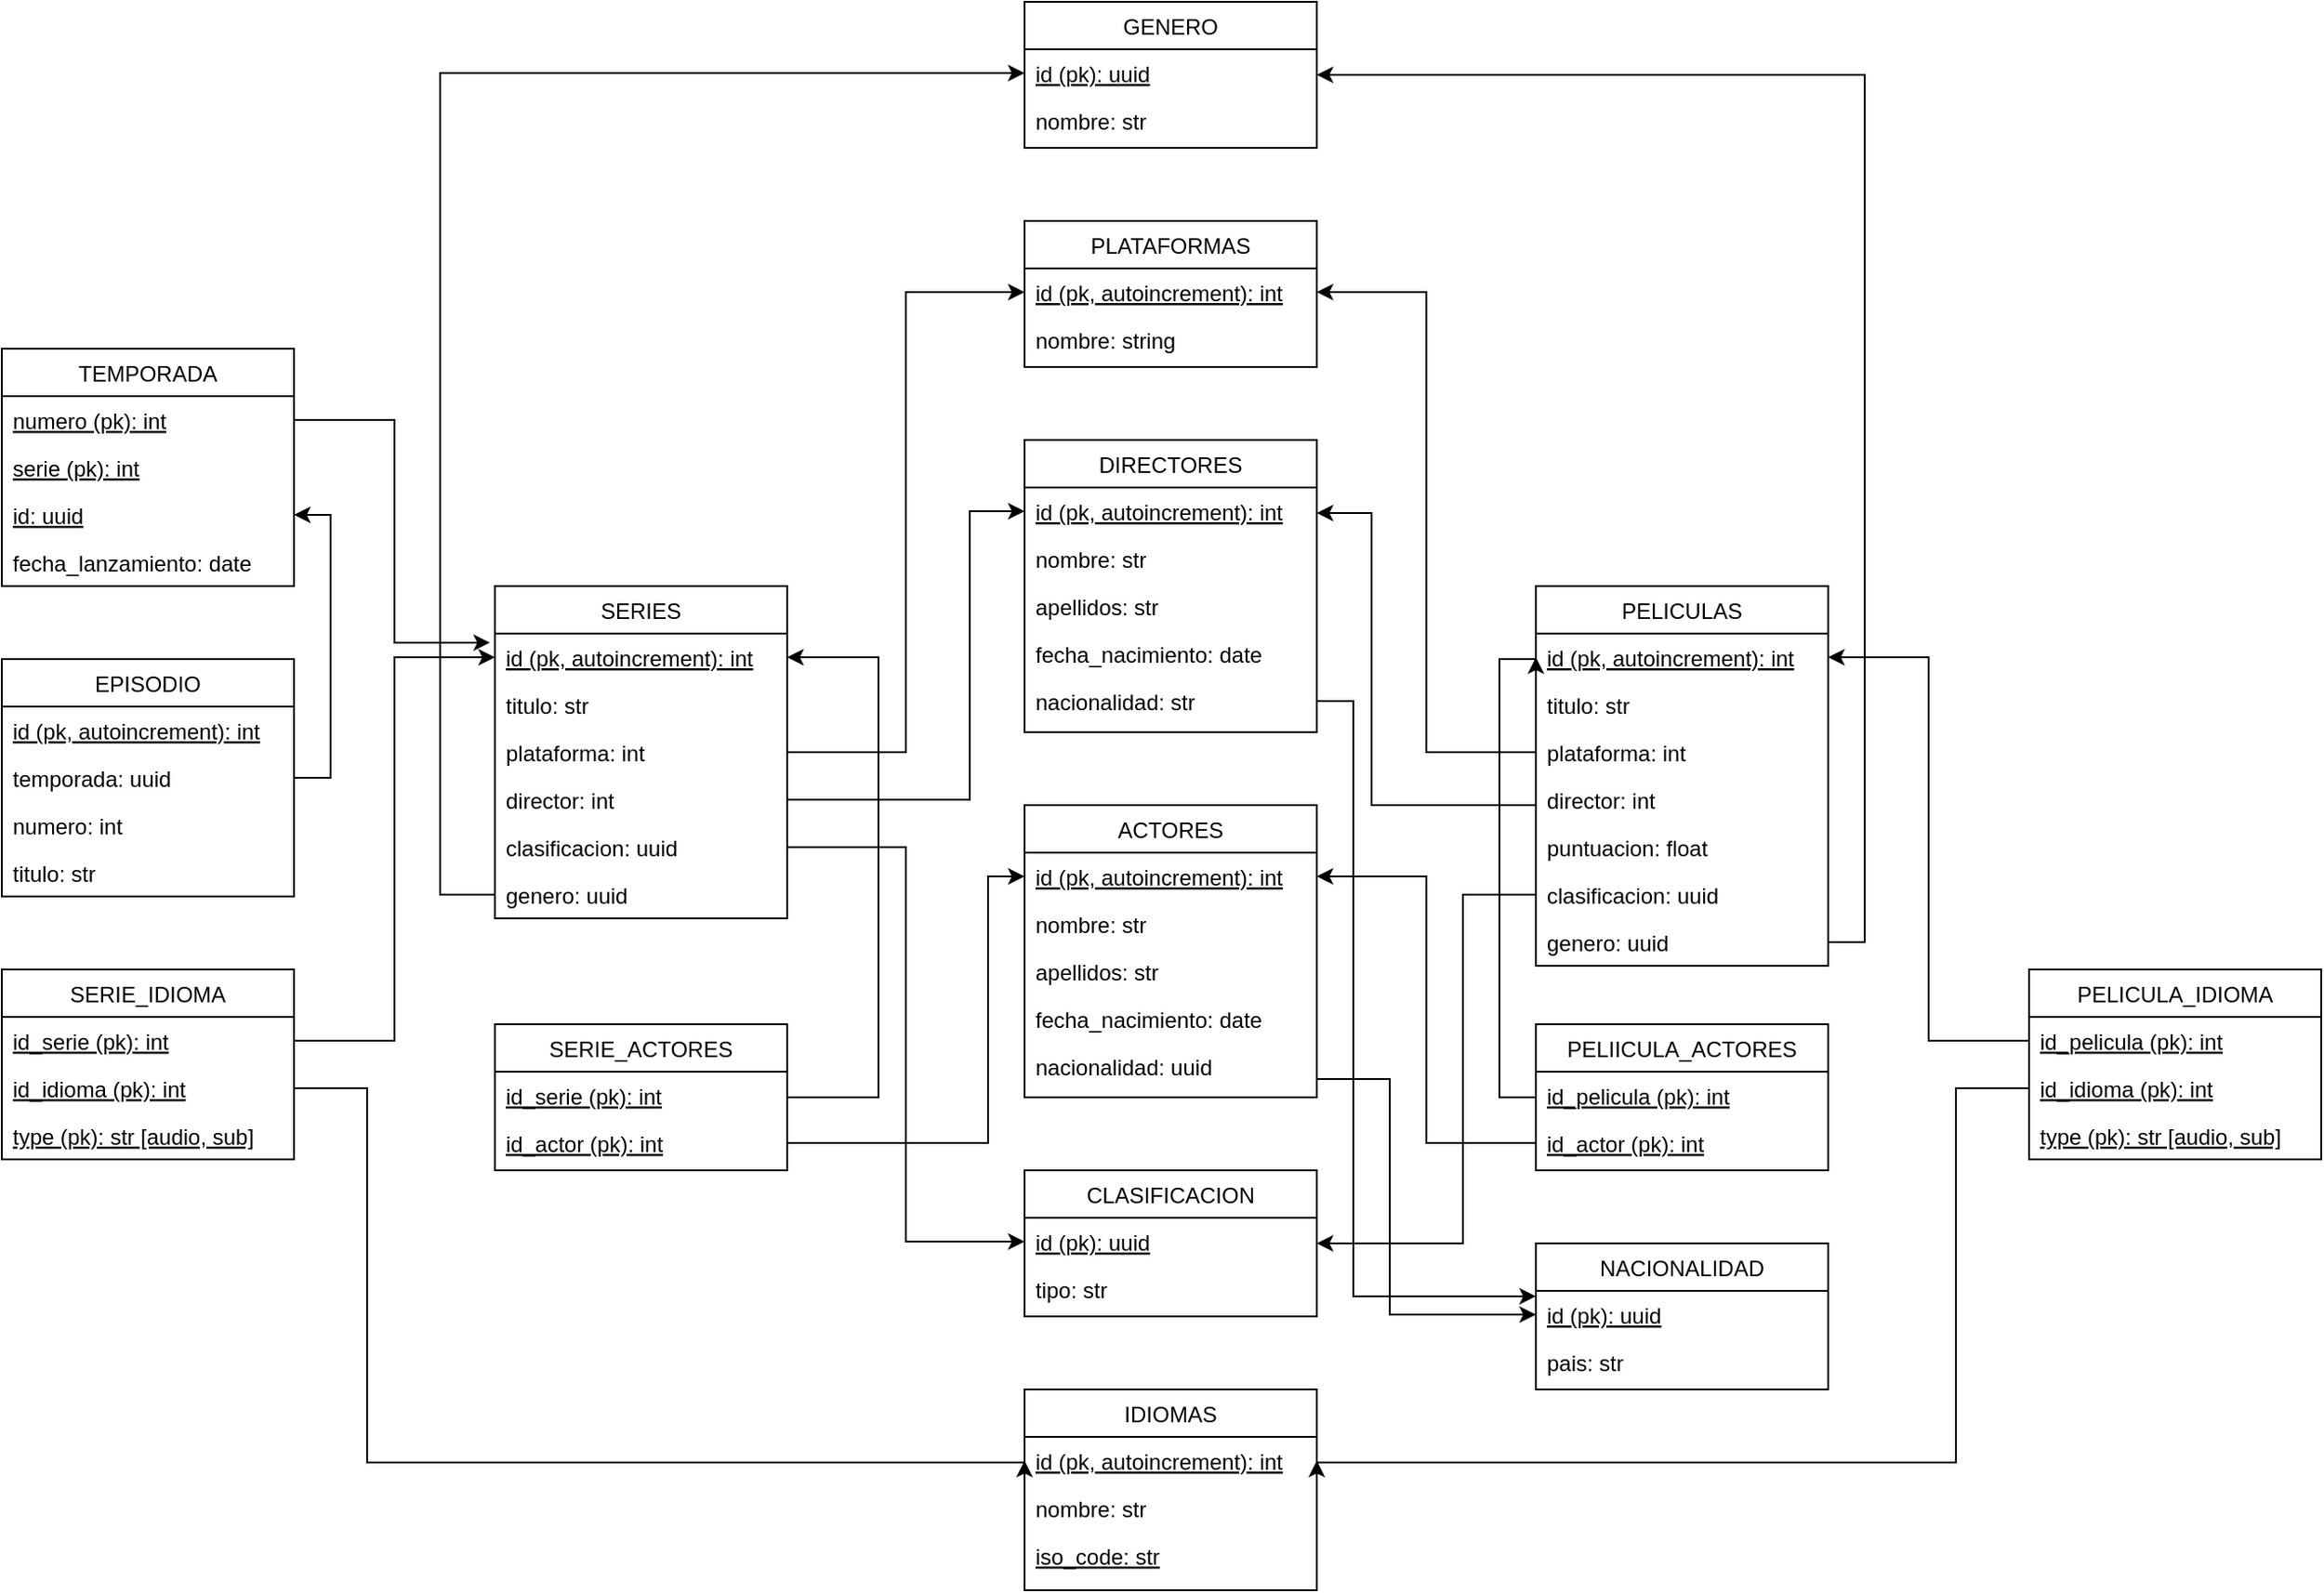 <mxfile version="20.8.5" type="device"><diagram id="C5RBs43oDa-KdzZeNtuy" name="Page-1"><mxGraphModel dx="1290" dy="1785" grid="1" gridSize="10" guides="1" tooltips="1" connect="1" arrows="1" fold="1" page="1" pageScale="1" pageWidth="827" pageHeight="1169" math="0" shadow="0"><root><mxCell id="WIyWlLk6GJQsqaUBKTNV-0"/><mxCell id="WIyWlLk6GJQsqaUBKTNV-1" parent="WIyWlLk6GJQsqaUBKTNV-0"/><mxCell id="zkfFHV4jXpPFQw0GAbJ--17" value="PLATAFORMAS" style="swimlane;fontStyle=0;align=center;verticalAlign=top;childLayout=stackLayout;horizontal=1;startSize=26;horizontalStack=0;resizeParent=1;resizeLast=0;collapsible=1;marginBottom=0;rounded=0;shadow=0;strokeWidth=1;" parent="WIyWlLk6GJQsqaUBKTNV-1" vertex="1"><mxGeometry x="640" y="-40" width="160" height="80" as="geometry"><mxRectangle x="550" y="140" width="160" height="26" as="alternateBounds"/></mxGeometry></mxCell><mxCell id="zkfFHV4jXpPFQw0GAbJ--18" value="id (pk, autoincrement): int" style="text;align=left;verticalAlign=top;spacingLeft=4;spacingRight=4;overflow=hidden;rotatable=0;points=[[0,0.5],[1,0.5]];portConstraint=eastwest;fontStyle=4" parent="zkfFHV4jXpPFQw0GAbJ--17" vertex="1"><mxGeometry y="26" width="160" height="26" as="geometry"/></mxCell><mxCell id="zkfFHV4jXpPFQw0GAbJ--19" value="nombre: string" style="text;align=left;verticalAlign=top;spacingLeft=4;spacingRight=4;overflow=hidden;rotatable=0;points=[[0,0.5],[1,0.5]];portConstraint=eastwest;rounded=0;shadow=0;html=0;" parent="zkfFHV4jXpPFQw0GAbJ--17" vertex="1"><mxGeometry y="52" width="160" height="26" as="geometry"/></mxCell><mxCell id="cNmY-I60pBZ6Vo3vSh7d-0" value="DIRECTORES" style="swimlane;fontStyle=0;align=center;verticalAlign=top;childLayout=stackLayout;horizontal=1;startSize=26;horizontalStack=0;resizeParent=1;resizeLast=0;collapsible=1;marginBottom=0;rounded=0;shadow=0;strokeWidth=1;" parent="WIyWlLk6GJQsqaUBKTNV-1" vertex="1"><mxGeometry x="640" y="80" width="160" height="160" as="geometry"><mxRectangle x="550" y="140" width="160" height="26" as="alternateBounds"/></mxGeometry></mxCell><mxCell id="cNmY-I60pBZ6Vo3vSh7d-1" value="id (pk, autoincrement): int" style="text;align=left;verticalAlign=top;spacingLeft=4;spacingRight=4;overflow=hidden;rotatable=0;points=[[0,0.5],[1,0.5]];portConstraint=eastwest;fontStyle=4" parent="cNmY-I60pBZ6Vo3vSh7d-0" vertex="1"><mxGeometry y="26" width="160" height="26" as="geometry"/></mxCell><mxCell id="cNmY-I60pBZ6Vo3vSh7d-3" value="nombre: str" style="text;align=left;verticalAlign=top;spacingLeft=4;spacingRight=4;overflow=hidden;rotatable=0;points=[[0,0.5],[1,0.5]];portConstraint=eastwest;rounded=0;shadow=0;html=0;" parent="cNmY-I60pBZ6Vo3vSh7d-0" vertex="1"><mxGeometry y="52" width="160" height="26" as="geometry"/></mxCell><mxCell id="cNmY-I60pBZ6Vo3vSh7d-5" value="apellidos: str" style="text;align=left;verticalAlign=top;spacingLeft=4;spacingRight=4;overflow=hidden;rotatable=0;points=[[0,0.5],[1,0.5]];portConstraint=eastwest;rounded=0;shadow=0;html=0;" parent="cNmY-I60pBZ6Vo3vSh7d-0" vertex="1"><mxGeometry y="78" width="160" height="26" as="geometry"/></mxCell><mxCell id="cNmY-I60pBZ6Vo3vSh7d-4" value="fecha_nacimiento: date" style="text;align=left;verticalAlign=top;spacingLeft=4;spacingRight=4;overflow=hidden;rotatable=0;points=[[0,0.5],[1,0.5]];portConstraint=eastwest;rounded=0;shadow=0;html=0;" parent="cNmY-I60pBZ6Vo3vSh7d-0" vertex="1"><mxGeometry y="104" width="160" height="26" as="geometry"/></mxCell><mxCell id="cNmY-I60pBZ6Vo3vSh7d-6" value="nacionalidad: str" style="text;align=left;verticalAlign=top;spacingLeft=4;spacingRight=4;overflow=hidden;rotatable=0;points=[[0,0.5],[1,0.5]];portConstraint=eastwest;rounded=0;shadow=0;html=0;" parent="cNmY-I60pBZ6Vo3vSh7d-0" vertex="1"><mxGeometry y="130" width="160" height="26" as="geometry"/></mxCell><mxCell id="cNmY-I60pBZ6Vo3vSh7d-9" value="ACTORES" style="swimlane;fontStyle=0;align=center;verticalAlign=top;childLayout=stackLayout;horizontal=1;startSize=26;horizontalStack=0;resizeParent=1;resizeLast=0;collapsible=1;marginBottom=0;rounded=0;shadow=0;strokeWidth=1;" parent="WIyWlLk6GJQsqaUBKTNV-1" vertex="1"><mxGeometry x="640" y="280" width="160" height="160" as="geometry"><mxRectangle x="550" y="140" width="160" height="26" as="alternateBounds"/></mxGeometry></mxCell><mxCell id="cNmY-I60pBZ6Vo3vSh7d-10" value="id (pk, autoincrement): int" style="text;align=left;verticalAlign=top;spacingLeft=4;spacingRight=4;overflow=hidden;rotatable=0;points=[[0,0.5],[1,0.5]];portConstraint=eastwest;fontStyle=4" parent="cNmY-I60pBZ6Vo3vSh7d-9" vertex="1"><mxGeometry y="26" width="160" height="26" as="geometry"/></mxCell><mxCell id="cNmY-I60pBZ6Vo3vSh7d-11" value="nombre: str" style="text;align=left;verticalAlign=top;spacingLeft=4;spacingRight=4;overflow=hidden;rotatable=0;points=[[0,0.5],[1,0.5]];portConstraint=eastwest;rounded=0;shadow=0;html=0;" parent="cNmY-I60pBZ6Vo3vSh7d-9" vertex="1"><mxGeometry y="52" width="160" height="26" as="geometry"/></mxCell><mxCell id="cNmY-I60pBZ6Vo3vSh7d-12" value="apellidos: str" style="text;align=left;verticalAlign=top;spacingLeft=4;spacingRight=4;overflow=hidden;rotatable=0;points=[[0,0.5],[1,0.5]];portConstraint=eastwest;rounded=0;shadow=0;html=0;" parent="cNmY-I60pBZ6Vo3vSh7d-9" vertex="1"><mxGeometry y="78" width="160" height="26" as="geometry"/></mxCell><mxCell id="cNmY-I60pBZ6Vo3vSh7d-13" value="fecha_nacimiento: date" style="text;align=left;verticalAlign=top;spacingLeft=4;spacingRight=4;overflow=hidden;rotatable=0;points=[[0,0.5],[1,0.5]];portConstraint=eastwest;rounded=0;shadow=0;html=0;" parent="cNmY-I60pBZ6Vo3vSh7d-9" vertex="1"><mxGeometry y="104" width="160" height="26" as="geometry"/></mxCell><mxCell id="cNmY-I60pBZ6Vo3vSh7d-14" value="nacionalidad: uuid" style="text;align=left;verticalAlign=top;spacingLeft=4;spacingRight=4;overflow=hidden;rotatable=0;points=[[0,0.5],[1,0.5]];portConstraint=eastwest;rounded=0;shadow=0;html=0;" parent="cNmY-I60pBZ6Vo3vSh7d-9" vertex="1"><mxGeometry y="130" width="160" height="26" as="geometry"/></mxCell><mxCell id="cNmY-I60pBZ6Vo3vSh7d-15" value="IDIOMAS" style="swimlane;fontStyle=0;align=center;verticalAlign=top;childLayout=stackLayout;horizontal=1;startSize=26;horizontalStack=0;resizeParent=1;resizeLast=0;collapsible=1;marginBottom=0;rounded=0;shadow=0;strokeWidth=1;" parent="WIyWlLk6GJQsqaUBKTNV-1" vertex="1"><mxGeometry x="640" y="600" width="160" height="110" as="geometry"><mxRectangle x="550" y="140" width="160" height="26" as="alternateBounds"/></mxGeometry></mxCell><mxCell id="cNmY-I60pBZ6Vo3vSh7d-16" value="id (pk, autoincrement): int" style="text;align=left;verticalAlign=top;spacingLeft=4;spacingRight=4;overflow=hidden;rotatable=0;points=[[0,0.5],[1,0.5]];portConstraint=eastwest;fontStyle=4" parent="cNmY-I60pBZ6Vo3vSh7d-15" vertex="1"><mxGeometry y="26" width="160" height="26" as="geometry"/></mxCell><mxCell id="cNmY-I60pBZ6Vo3vSh7d-17" value="nombre: str" style="text;align=left;verticalAlign=top;spacingLeft=4;spacingRight=4;overflow=hidden;rotatable=0;points=[[0,0.5],[1,0.5]];portConstraint=eastwest;rounded=0;shadow=0;html=0;" parent="cNmY-I60pBZ6Vo3vSh7d-15" vertex="1"><mxGeometry y="52" width="160" height="26" as="geometry"/></mxCell><mxCell id="cNmY-I60pBZ6Vo3vSh7d-18" value="iso_code: str" style="text;align=left;verticalAlign=top;spacingLeft=4;spacingRight=4;overflow=hidden;rotatable=0;points=[[0,0.5],[1,0.5]];portConstraint=eastwest;rounded=0;shadow=0;html=0;fontStyle=4" parent="cNmY-I60pBZ6Vo3vSh7d-15" vertex="1"><mxGeometry y="78" width="160" height="26" as="geometry"/></mxCell><mxCell id="cNmY-I60pBZ6Vo3vSh7d-21" value="SERIES" style="swimlane;fontStyle=0;align=center;verticalAlign=top;childLayout=stackLayout;horizontal=1;startSize=26;horizontalStack=0;resizeParent=1;resizeLast=0;collapsible=1;marginBottom=0;rounded=0;shadow=0;strokeWidth=1;" parent="WIyWlLk6GJQsqaUBKTNV-1" vertex="1"><mxGeometry x="350" y="160" width="160" height="182" as="geometry"><mxRectangle x="550" y="140" width="160" height="26" as="alternateBounds"/></mxGeometry></mxCell><mxCell id="cNmY-I60pBZ6Vo3vSh7d-22" value="id (pk, autoincrement): int" style="text;align=left;verticalAlign=top;spacingLeft=4;spacingRight=4;overflow=hidden;rotatable=0;points=[[0,0.5],[1,0.5]];portConstraint=eastwest;fontStyle=4" parent="cNmY-I60pBZ6Vo3vSh7d-21" vertex="1"><mxGeometry y="26" width="160" height="26" as="geometry"/></mxCell><mxCell id="cNmY-I60pBZ6Vo3vSh7d-23" value="titulo: str" style="text;align=left;verticalAlign=top;spacingLeft=4;spacingRight=4;overflow=hidden;rotatable=0;points=[[0,0.5],[1,0.5]];portConstraint=eastwest;rounded=0;shadow=0;html=0;" parent="cNmY-I60pBZ6Vo3vSh7d-21" vertex="1"><mxGeometry y="52" width="160" height="26" as="geometry"/></mxCell><mxCell id="cNmY-I60pBZ6Vo3vSh7d-24" value="plataforma: int" style="text;align=left;verticalAlign=top;spacingLeft=4;spacingRight=4;overflow=hidden;rotatable=0;points=[[0,0.5],[1,0.5]];portConstraint=eastwest;rounded=0;shadow=0;html=0;" parent="cNmY-I60pBZ6Vo3vSh7d-21" vertex="1"><mxGeometry y="78" width="160" height="26" as="geometry"/></mxCell><mxCell id="cNmY-I60pBZ6Vo3vSh7d-25" value="director: int" style="text;align=left;verticalAlign=top;spacingLeft=4;spacingRight=4;overflow=hidden;rotatable=0;points=[[0,0.5],[1,0.5]];portConstraint=eastwest;rounded=0;shadow=0;html=0;" parent="cNmY-I60pBZ6Vo3vSh7d-21" vertex="1"><mxGeometry y="104" width="160" height="26" as="geometry"/></mxCell><mxCell id="cNmY-I60pBZ6Vo3vSh7d-135" value="clasificacion: uuid" style="text;align=left;verticalAlign=top;spacingLeft=4;spacingRight=4;overflow=hidden;rotatable=0;points=[[0,0.5],[1,0.5]];portConstraint=eastwest;rounded=0;shadow=0;html=0;" parent="cNmY-I60pBZ6Vo3vSh7d-21" vertex="1"><mxGeometry y="130" width="160" height="26" as="geometry"/></mxCell><mxCell id="cNmY-I60pBZ6Vo3vSh7d-139" value="genero: uuid" style="text;align=left;verticalAlign=top;spacingLeft=4;spacingRight=4;overflow=hidden;rotatable=0;points=[[0,0.5],[1,0.5]];portConstraint=eastwest;rounded=0;shadow=0;html=0;" parent="cNmY-I60pBZ6Vo3vSh7d-21" vertex="1"><mxGeometry y="156" width="160" height="26" as="geometry"/></mxCell><mxCell id="cNmY-I60pBZ6Vo3vSh7d-103" style="edgeStyle=orthogonalEdgeStyle;rounded=0;orthogonalLoop=1;jettySize=auto;html=1;exitX=1;exitY=0.5;exitDx=0;exitDy=0;entryX=1;entryY=0.5;entryDx=0;entryDy=0;" parent="WIyWlLk6GJQsqaUBKTNV-1" source="cNmY-I60pBZ6Vo3vSh7d-29" target="cNmY-I60pBZ6Vo3vSh7d-22" edge="1"><mxGeometry relative="1" as="geometry"><Array as="points"><mxPoint x="560" y="440"/><mxPoint x="560" y="199"/></Array></mxGeometry></mxCell><mxCell id="cNmY-I60pBZ6Vo3vSh7d-29" value="SERIE_ACTORES" style="swimlane;fontStyle=0;align=center;verticalAlign=top;childLayout=stackLayout;horizontal=1;startSize=26;horizontalStack=0;resizeParent=1;resizeLast=0;collapsible=1;marginBottom=0;rounded=0;shadow=0;strokeWidth=1;" parent="WIyWlLk6GJQsqaUBKTNV-1" vertex="1"><mxGeometry x="350" y="400" width="160" height="80" as="geometry"><mxRectangle x="550" y="140" width="160" height="26" as="alternateBounds"/></mxGeometry></mxCell><mxCell id="cNmY-I60pBZ6Vo3vSh7d-30" value="id_serie (pk): int" style="text;align=left;verticalAlign=top;spacingLeft=4;spacingRight=4;overflow=hidden;rotatable=0;points=[[0,0.5],[1,0.5]];portConstraint=eastwest;fontStyle=4" parent="cNmY-I60pBZ6Vo3vSh7d-29" vertex="1"><mxGeometry y="26" width="160" height="26" as="geometry"/></mxCell><mxCell id="cNmY-I60pBZ6Vo3vSh7d-61" value="id_actor (pk): int" style="text;align=left;verticalAlign=top;spacingLeft=4;spacingRight=4;overflow=hidden;rotatable=0;points=[[0,0.5],[1,0.5]];portConstraint=eastwest;fontStyle=4" parent="cNmY-I60pBZ6Vo3vSh7d-29" vertex="1"><mxGeometry y="52" width="160" height="26" as="geometry"/></mxCell><mxCell id="cNmY-I60pBZ6Vo3vSh7d-37" value="SERIE_IDIOMA" style="swimlane;fontStyle=0;align=center;verticalAlign=top;childLayout=stackLayout;horizontal=1;startSize=26;horizontalStack=0;resizeParent=1;resizeLast=0;collapsible=1;marginBottom=0;rounded=0;shadow=0;strokeWidth=1;" parent="WIyWlLk6GJQsqaUBKTNV-1" vertex="1"><mxGeometry x="80" y="370" width="160" height="104" as="geometry"><mxRectangle x="550" y="140" width="160" height="26" as="alternateBounds"/></mxGeometry></mxCell><mxCell id="cNmY-I60pBZ6Vo3vSh7d-62" value="id_serie (pk): int" style="text;align=left;verticalAlign=top;spacingLeft=4;spacingRight=4;overflow=hidden;rotatable=0;points=[[0,0.5],[1,0.5]];portConstraint=eastwest;fontStyle=4" parent="cNmY-I60pBZ6Vo3vSh7d-37" vertex="1"><mxGeometry y="26" width="160" height="26" as="geometry"/></mxCell><mxCell id="cNmY-I60pBZ6Vo3vSh7d-64" value="id_idioma (pk): int" style="text;align=left;verticalAlign=top;spacingLeft=4;spacingRight=4;overflow=hidden;rotatable=0;points=[[0,0.5],[1,0.5]];portConstraint=eastwest;fontStyle=4" parent="cNmY-I60pBZ6Vo3vSh7d-37" vertex="1"><mxGeometry y="52" width="160" height="26" as="geometry"/></mxCell><mxCell id="cNmY-I60pBZ6Vo3vSh7d-76" value="type (pk): str [audio, sub]" style="text;align=left;verticalAlign=top;spacingLeft=4;spacingRight=4;overflow=hidden;rotatable=0;points=[[0,0.5],[1,0.5]];portConstraint=eastwest;fontStyle=4" parent="cNmY-I60pBZ6Vo3vSh7d-37" vertex="1"><mxGeometry y="78" width="160" height="26" as="geometry"/></mxCell><mxCell id="cNmY-I60pBZ6Vo3vSh7d-68" style="edgeStyle=orthogonalEdgeStyle;rounded=0;orthogonalLoop=1;jettySize=auto;html=1;exitX=1;exitY=0.5;exitDx=0;exitDy=0;entryX=0;entryY=0.5;entryDx=0;entryDy=0;" parent="WIyWlLk6GJQsqaUBKTNV-1" source="cNmY-I60pBZ6Vo3vSh7d-25" target="cNmY-I60pBZ6Vo3vSh7d-1" edge="1"><mxGeometry relative="1" as="geometry"><Array as="points"><mxPoint x="610" y="277"/><mxPoint x="610" y="119"/></Array></mxGeometry></mxCell><mxCell id="cNmY-I60pBZ6Vo3vSh7d-77" style="edgeStyle=orthogonalEdgeStyle;rounded=0;orthogonalLoop=1;jettySize=auto;html=1;exitX=1;exitY=0.5;exitDx=0;exitDy=0;entryX=0;entryY=0.5;entryDx=0;entryDy=0;" parent="WIyWlLk6GJQsqaUBKTNV-1" source="cNmY-I60pBZ6Vo3vSh7d-62" target="cNmY-I60pBZ6Vo3vSh7d-22" edge="1"><mxGeometry relative="1" as="geometry"/></mxCell><mxCell id="cNmY-I60pBZ6Vo3vSh7d-84" value="TEMPORADA" style="swimlane;fontStyle=0;align=center;verticalAlign=top;childLayout=stackLayout;horizontal=1;startSize=26;horizontalStack=0;resizeParent=1;resizeLast=0;collapsible=1;marginBottom=0;rounded=0;shadow=0;strokeWidth=1;" parent="WIyWlLk6GJQsqaUBKTNV-1" vertex="1"><mxGeometry x="80" y="30" width="160" height="130" as="geometry"><mxRectangle x="550" y="140" width="160" height="26" as="alternateBounds"/></mxGeometry></mxCell><mxCell id="cNmY-I60pBZ6Vo3vSh7d-86" value="numero (pk): int" style="text;align=left;verticalAlign=top;spacingLeft=4;spacingRight=4;overflow=hidden;rotatable=0;points=[[0,0.5],[1,0.5]];portConstraint=eastwest;rounded=0;shadow=0;html=0;fontStyle=4" parent="cNmY-I60pBZ6Vo3vSh7d-84" vertex="1"><mxGeometry y="26" width="160" height="26" as="geometry"/></mxCell><mxCell id="cNmY-I60pBZ6Vo3vSh7d-87" value="serie (pk): int" style="text;align=left;verticalAlign=top;spacingLeft=4;spacingRight=4;overflow=hidden;rotatable=0;points=[[0,0.5],[1,0.5]];portConstraint=eastwest;rounded=0;shadow=0;html=0;fontStyle=4" parent="cNmY-I60pBZ6Vo3vSh7d-84" vertex="1"><mxGeometry y="52" width="160" height="26" as="geometry"/></mxCell><mxCell id="cNmY-I60pBZ6Vo3vSh7d-95" value="id: uuid" style="text;align=left;verticalAlign=top;spacingLeft=4;spacingRight=4;overflow=hidden;rotatable=0;points=[[0,0.5],[1,0.5]];portConstraint=eastwest;rounded=0;shadow=0;html=0;fontStyle=4" parent="cNmY-I60pBZ6Vo3vSh7d-84" vertex="1"><mxGeometry y="78" width="160" height="26" as="geometry"/></mxCell><mxCell id="cNmY-I60pBZ6Vo3vSh7d-88" value="fecha_lanzamiento: date" style="text;align=left;verticalAlign=top;spacingLeft=4;spacingRight=4;overflow=hidden;rotatable=0;points=[[0,0.5],[1,0.5]];portConstraint=eastwest;rounded=0;shadow=0;html=0;" parent="cNmY-I60pBZ6Vo3vSh7d-84" vertex="1"><mxGeometry y="104" width="160" height="26" as="geometry"/></mxCell><mxCell id="cNmY-I60pBZ6Vo3vSh7d-89" value="EPISODIO" style="swimlane;fontStyle=0;align=center;verticalAlign=top;childLayout=stackLayout;horizontal=1;startSize=26;horizontalStack=0;resizeParent=1;resizeLast=0;collapsible=1;marginBottom=0;rounded=0;shadow=0;strokeWidth=1;" parent="WIyWlLk6GJQsqaUBKTNV-1" vertex="1"><mxGeometry x="80" y="200" width="160" height="130" as="geometry"><mxRectangle x="550" y="140" width="160" height="26" as="alternateBounds"/></mxGeometry></mxCell><mxCell id="cNmY-I60pBZ6Vo3vSh7d-90" value="id (pk, autoincrement): int" style="text;align=left;verticalAlign=top;spacingLeft=4;spacingRight=4;overflow=hidden;rotatable=0;points=[[0,0.5],[1,0.5]];portConstraint=eastwest;fontStyle=4" parent="cNmY-I60pBZ6Vo3vSh7d-89" vertex="1"><mxGeometry y="26" width="160" height="26" as="geometry"/></mxCell><mxCell id="cNmY-I60pBZ6Vo3vSh7d-92" value="temporada: uuid" style="text;align=left;verticalAlign=top;spacingLeft=4;spacingRight=4;overflow=hidden;rotatable=0;points=[[0,0.5],[1,0.5]];portConstraint=eastwest;rounded=0;shadow=0;html=0;" parent="cNmY-I60pBZ6Vo3vSh7d-89" vertex="1"><mxGeometry y="52" width="160" height="26" as="geometry"/></mxCell><mxCell id="cNmY-I60pBZ6Vo3vSh7d-91" value="numero: int" style="text;align=left;verticalAlign=top;spacingLeft=4;spacingRight=4;overflow=hidden;rotatable=0;points=[[0,0.5],[1,0.5]];portConstraint=eastwest;rounded=0;shadow=0;html=0;" parent="cNmY-I60pBZ6Vo3vSh7d-89" vertex="1"><mxGeometry y="78" width="160" height="26" as="geometry"/></mxCell><mxCell id="cNmY-I60pBZ6Vo3vSh7d-93" value="titulo: str" style="text;align=left;verticalAlign=top;spacingLeft=4;spacingRight=4;overflow=hidden;rotatable=0;points=[[0,0.5],[1,0.5]];portConstraint=eastwest;rounded=0;shadow=0;html=0;" parent="cNmY-I60pBZ6Vo3vSh7d-89" vertex="1"><mxGeometry y="104" width="160" height="26" as="geometry"/></mxCell><mxCell id="cNmY-I60pBZ6Vo3vSh7d-100" style="edgeStyle=orthogonalEdgeStyle;rounded=0;orthogonalLoop=1;jettySize=auto;html=1;exitX=1;exitY=0.5;exitDx=0;exitDy=0;entryX=1;entryY=0.5;entryDx=0;entryDy=0;" parent="WIyWlLk6GJQsqaUBKTNV-1" source="cNmY-I60pBZ6Vo3vSh7d-92" target="cNmY-I60pBZ6Vo3vSh7d-95" edge="1"><mxGeometry relative="1" as="geometry"/></mxCell><mxCell id="cNmY-I60pBZ6Vo3vSh7d-101" style="edgeStyle=orthogonalEdgeStyle;rounded=0;orthogonalLoop=1;jettySize=auto;html=1;exitX=1;exitY=0.5;exitDx=0;exitDy=0;entryX=-0.017;entryY=0.192;entryDx=0;entryDy=0;entryPerimeter=0;" parent="WIyWlLk6GJQsqaUBKTNV-1" source="cNmY-I60pBZ6Vo3vSh7d-86" target="cNmY-I60pBZ6Vo3vSh7d-22" edge="1"><mxGeometry relative="1" as="geometry"/></mxCell><mxCell id="cNmY-I60pBZ6Vo3vSh7d-104" style="edgeStyle=orthogonalEdgeStyle;rounded=0;orthogonalLoop=1;jettySize=auto;html=1;exitX=1;exitY=0.5;exitDx=0;exitDy=0;entryX=0;entryY=0.5;entryDx=0;entryDy=0;" parent="WIyWlLk6GJQsqaUBKTNV-1" source="cNmY-I60pBZ6Vo3vSh7d-61" target="cNmY-I60pBZ6Vo3vSh7d-10" edge="1"><mxGeometry relative="1" as="geometry"><Array as="points"><mxPoint x="620" y="465"/><mxPoint x="620" y="319"/></Array></mxGeometry></mxCell><mxCell id="cNmY-I60pBZ6Vo3vSh7d-105" style="edgeStyle=orthogonalEdgeStyle;rounded=0;orthogonalLoop=1;jettySize=auto;html=1;exitX=1;exitY=0.5;exitDx=0;exitDy=0;entryX=0;entryY=0.5;entryDx=0;entryDy=0;" parent="WIyWlLk6GJQsqaUBKTNV-1" source="cNmY-I60pBZ6Vo3vSh7d-24" target="zkfFHV4jXpPFQw0GAbJ--18" edge="1"><mxGeometry relative="1" as="geometry"/></mxCell><mxCell id="cNmY-I60pBZ6Vo3vSh7d-106" style="edgeStyle=orthogonalEdgeStyle;rounded=0;orthogonalLoop=1;jettySize=auto;html=1;exitX=1;exitY=0.5;exitDx=0;exitDy=0;entryX=0;entryY=0.5;entryDx=0;entryDy=0;" parent="WIyWlLk6GJQsqaUBKTNV-1" source="cNmY-I60pBZ6Vo3vSh7d-64" target="cNmY-I60pBZ6Vo3vSh7d-16" edge="1"><mxGeometry relative="1" as="geometry"><Array as="points"><mxPoint x="280" y="435"/><mxPoint x="280" y="640"/></Array></mxGeometry></mxCell><mxCell id="cNmY-I60pBZ6Vo3vSh7d-107" value="PELICULAS" style="swimlane;fontStyle=0;align=center;verticalAlign=top;childLayout=stackLayout;horizontal=1;startSize=26;horizontalStack=0;resizeParent=1;resizeLast=0;collapsible=1;marginBottom=0;rounded=0;shadow=0;strokeWidth=1;" parent="WIyWlLk6GJQsqaUBKTNV-1" vertex="1"><mxGeometry x="920" y="160" width="160" height="208" as="geometry"><mxRectangle x="550" y="140" width="160" height="26" as="alternateBounds"/></mxGeometry></mxCell><mxCell id="cNmY-I60pBZ6Vo3vSh7d-108" value="id (pk, autoincrement): int" style="text;align=left;verticalAlign=top;spacingLeft=4;spacingRight=4;overflow=hidden;rotatable=0;points=[[0,0.5],[1,0.5]];portConstraint=eastwest;fontStyle=4" parent="cNmY-I60pBZ6Vo3vSh7d-107" vertex="1"><mxGeometry y="26" width="160" height="26" as="geometry"/></mxCell><mxCell id="cNmY-I60pBZ6Vo3vSh7d-109" value="titulo: str" style="text;align=left;verticalAlign=top;spacingLeft=4;spacingRight=4;overflow=hidden;rotatable=0;points=[[0,0.5],[1,0.5]];portConstraint=eastwest;rounded=0;shadow=0;html=0;" parent="cNmY-I60pBZ6Vo3vSh7d-107" vertex="1"><mxGeometry y="52" width="160" height="26" as="geometry"/></mxCell><mxCell id="cNmY-I60pBZ6Vo3vSh7d-110" value="plataforma: int" style="text;align=left;verticalAlign=top;spacingLeft=4;spacingRight=4;overflow=hidden;rotatable=0;points=[[0,0.5],[1,0.5]];portConstraint=eastwest;rounded=0;shadow=0;html=0;" parent="cNmY-I60pBZ6Vo3vSh7d-107" vertex="1"><mxGeometry y="78" width="160" height="26" as="geometry"/></mxCell><mxCell id="cNmY-I60pBZ6Vo3vSh7d-111" value="director: int" style="text;align=left;verticalAlign=top;spacingLeft=4;spacingRight=4;overflow=hidden;rotatable=0;points=[[0,0.5],[1,0.5]];portConstraint=eastwest;rounded=0;shadow=0;html=0;" parent="cNmY-I60pBZ6Vo3vSh7d-107" vertex="1"><mxGeometry y="104" width="160" height="26" as="geometry"/></mxCell><mxCell id="cNmY-I60pBZ6Vo3vSh7d-125" value="puntuacion: float" style="text;align=left;verticalAlign=top;spacingLeft=4;spacingRight=4;overflow=hidden;rotatable=0;points=[[0,0.5],[1,0.5]];portConstraint=eastwest;rounded=0;shadow=0;html=0;" parent="cNmY-I60pBZ6Vo3vSh7d-107" vertex="1"><mxGeometry y="130" width="160" height="26" as="geometry"/></mxCell><mxCell id="cNmY-I60pBZ6Vo3vSh7d-136" value="clasificacion: uuid" style="text;align=left;verticalAlign=top;spacingLeft=4;spacingRight=4;overflow=hidden;rotatable=0;points=[[0,0.5],[1,0.5]];portConstraint=eastwest;rounded=0;shadow=0;html=0;" parent="cNmY-I60pBZ6Vo3vSh7d-107" vertex="1"><mxGeometry y="156" width="160" height="26" as="geometry"/></mxCell><mxCell id="cNmY-I60pBZ6Vo3vSh7d-140" value="genero: uuid" style="text;align=left;verticalAlign=top;spacingLeft=4;spacingRight=4;overflow=hidden;rotatable=0;points=[[0,0.5],[1,0.5]];portConstraint=eastwest;rounded=0;shadow=0;html=0;" parent="cNmY-I60pBZ6Vo3vSh7d-107" vertex="1"><mxGeometry y="182" width="160" height="26" as="geometry"/></mxCell><mxCell id="cNmY-I60pBZ6Vo3vSh7d-112" value="PELIICULA_ACTORES" style="swimlane;fontStyle=0;align=center;verticalAlign=top;childLayout=stackLayout;horizontal=1;startSize=26;horizontalStack=0;resizeParent=1;resizeLast=0;collapsible=1;marginBottom=0;rounded=0;shadow=0;strokeWidth=1;" parent="WIyWlLk6GJQsqaUBKTNV-1" vertex="1"><mxGeometry x="920" y="400" width="160" height="80" as="geometry"><mxRectangle x="550" y="140" width="160" height="26" as="alternateBounds"/></mxGeometry></mxCell><mxCell id="cNmY-I60pBZ6Vo3vSh7d-113" value="id_pelicula (pk): int" style="text;align=left;verticalAlign=top;spacingLeft=4;spacingRight=4;overflow=hidden;rotatable=0;points=[[0,0.5],[1,0.5]];portConstraint=eastwest;fontStyle=4" parent="cNmY-I60pBZ6Vo3vSh7d-112" vertex="1"><mxGeometry y="26" width="160" height="26" as="geometry"/></mxCell><mxCell id="cNmY-I60pBZ6Vo3vSh7d-114" value="id_actor (pk): int" style="text;align=left;verticalAlign=top;spacingLeft=4;spacingRight=4;overflow=hidden;rotatable=0;points=[[0,0.5],[1,0.5]];portConstraint=eastwest;fontStyle=4" parent="cNmY-I60pBZ6Vo3vSh7d-112" vertex="1"><mxGeometry y="52" width="160" height="26" as="geometry"/></mxCell><mxCell id="cNmY-I60pBZ6Vo3vSh7d-115" style="edgeStyle=orthogonalEdgeStyle;rounded=0;orthogonalLoop=1;jettySize=auto;html=1;exitX=0;exitY=0.5;exitDx=0;exitDy=0;entryX=0;entryY=0.5;entryDx=0;entryDy=0;" parent="WIyWlLk6GJQsqaUBKTNV-1" source="cNmY-I60pBZ6Vo3vSh7d-113" target="cNmY-I60pBZ6Vo3vSh7d-108" edge="1"><mxGeometry relative="1" as="geometry"><Array as="points"><mxPoint x="920" y="440"/><mxPoint x="900" y="440"/><mxPoint x="900" y="200"/></Array></mxGeometry></mxCell><mxCell id="cNmY-I60pBZ6Vo3vSh7d-116" style="edgeStyle=orthogonalEdgeStyle;rounded=0;orthogonalLoop=1;jettySize=auto;html=1;exitX=0;exitY=0.5;exitDx=0;exitDy=0;entryX=1;entryY=0.5;entryDx=0;entryDy=0;" parent="WIyWlLk6GJQsqaUBKTNV-1" source="cNmY-I60pBZ6Vo3vSh7d-114" target="cNmY-I60pBZ6Vo3vSh7d-10" edge="1"><mxGeometry relative="1" as="geometry"><Array as="points"><mxPoint x="860" y="465"/><mxPoint x="860" y="319"/></Array></mxGeometry></mxCell><mxCell id="cNmY-I60pBZ6Vo3vSh7d-117" value="PELICULA_IDIOMA" style="swimlane;fontStyle=0;align=center;verticalAlign=top;childLayout=stackLayout;horizontal=1;startSize=26;horizontalStack=0;resizeParent=1;resizeLast=0;collapsible=1;marginBottom=0;rounded=0;shadow=0;strokeWidth=1;" parent="WIyWlLk6GJQsqaUBKTNV-1" vertex="1"><mxGeometry x="1190" y="370" width="160" height="104" as="geometry"><mxRectangle x="550" y="140" width="160" height="26" as="alternateBounds"/></mxGeometry></mxCell><mxCell id="cNmY-I60pBZ6Vo3vSh7d-118" value="id_pelicula (pk): int" style="text;align=left;verticalAlign=top;spacingLeft=4;spacingRight=4;overflow=hidden;rotatable=0;points=[[0,0.5],[1,0.5]];portConstraint=eastwest;fontStyle=4" parent="cNmY-I60pBZ6Vo3vSh7d-117" vertex="1"><mxGeometry y="26" width="160" height="26" as="geometry"/></mxCell><mxCell id="cNmY-I60pBZ6Vo3vSh7d-119" value="id_idioma (pk): int" style="text;align=left;verticalAlign=top;spacingLeft=4;spacingRight=4;overflow=hidden;rotatable=0;points=[[0,0.5],[1,0.5]];portConstraint=eastwest;fontStyle=4" parent="cNmY-I60pBZ6Vo3vSh7d-117" vertex="1"><mxGeometry y="52" width="160" height="26" as="geometry"/></mxCell><mxCell id="cNmY-I60pBZ6Vo3vSh7d-120" value="type (pk): str [audio, sub]" style="text;align=left;verticalAlign=top;spacingLeft=4;spacingRight=4;overflow=hidden;rotatable=0;points=[[0,0.5],[1,0.5]];portConstraint=eastwest;fontStyle=4" parent="cNmY-I60pBZ6Vo3vSh7d-117" vertex="1"><mxGeometry y="78" width="160" height="26" as="geometry"/></mxCell><mxCell id="cNmY-I60pBZ6Vo3vSh7d-121" style="edgeStyle=orthogonalEdgeStyle;rounded=0;orthogonalLoop=1;jettySize=auto;html=1;exitX=0;exitY=0.5;exitDx=0;exitDy=0;entryX=1;entryY=0.5;entryDx=0;entryDy=0;" parent="WIyWlLk6GJQsqaUBKTNV-1" source="cNmY-I60pBZ6Vo3vSh7d-118" target="cNmY-I60pBZ6Vo3vSh7d-108" edge="1"><mxGeometry relative="1" as="geometry"/></mxCell><mxCell id="cNmY-I60pBZ6Vo3vSh7d-122" style="edgeStyle=orthogonalEdgeStyle;rounded=0;orthogonalLoop=1;jettySize=auto;html=1;exitX=0;exitY=0.5;exitDx=0;exitDy=0;entryX=1;entryY=0.5;entryDx=0;entryDy=0;" parent="WIyWlLk6GJQsqaUBKTNV-1" source="cNmY-I60pBZ6Vo3vSh7d-119" target="cNmY-I60pBZ6Vo3vSh7d-16" edge="1"><mxGeometry relative="1" as="geometry"><Array as="points"><mxPoint x="1150" y="435"/><mxPoint x="1150" y="640"/></Array></mxGeometry></mxCell><mxCell id="cNmY-I60pBZ6Vo3vSh7d-123" style="edgeStyle=orthogonalEdgeStyle;rounded=0;orthogonalLoop=1;jettySize=auto;html=1;exitX=0;exitY=0.5;exitDx=0;exitDy=0;entryX=1;entryY=0.25;entryDx=0;entryDy=0;" parent="WIyWlLk6GJQsqaUBKTNV-1" source="cNmY-I60pBZ6Vo3vSh7d-111" target="cNmY-I60pBZ6Vo3vSh7d-0" edge="1"><mxGeometry relative="1" as="geometry"><Array as="points"><mxPoint x="920" y="280"/><mxPoint x="830" y="280"/><mxPoint x="830" y="120"/></Array></mxGeometry></mxCell><mxCell id="cNmY-I60pBZ6Vo3vSh7d-124" style="edgeStyle=orthogonalEdgeStyle;rounded=0;orthogonalLoop=1;jettySize=auto;html=1;exitX=0;exitY=0.5;exitDx=0;exitDy=0;" parent="WIyWlLk6GJQsqaUBKTNV-1" source="cNmY-I60pBZ6Vo3vSh7d-110" target="zkfFHV4jXpPFQw0GAbJ--18" edge="1"><mxGeometry relative="1" as="geometry"/></mxCell><mxCell id="cNmY-I60pBZ6Vo3vSh7d-126" value="GENERO" style="swimlane;fontStyle=0;align=center;verticalAlign=top;childLayout=stackLayout;horizontal=1;startSize=26;horizontalStack=0;resizeParent=1;resizeLast=0;collapsible=1;marginBottom=0;rounded=0;shadow=0;strokeWidth=1;" parent="WIyWlLk6GJQsqaUBKTNV-1" vertex="1"><mxGeometry x="640" y="-160" width="160" height="80" as="geometry"><mxRectangle x="550" y="140" width="160" height="26" as="alternateBounds"/></mxGeometry></mxCell><mxCell id="cNmY-I60pBZ6Vo3vSh7d-127" value="id (pk): uuid" style="text;align=left;verticalAlign=top;spacingLeft=4;spacingRight=4;overflow=hidden;rotatable=0;points=[[0,0.5],[1,0.5]];portConstraint=eastwest;fontStyle=4" parent="cNmY-I60pBZ6Vo3vSh7d-126" vertex="1"><mxGeometry y="26" width="160" height="26" as="geometry"/></mxCell><mxCell id="cNmY-I60pBZ6Vo3vSh7d-128" value="nombre: str" style="text;align=left;verticalAlign=top;spacingLeft=4;spacingRight=4;overflow=hidden;rotatable=0;points=[[0,0.5],[1,0.5]];portConstraint=eastwest;rounded=0;shadow=0;html=0;" parent="cNmY-I60pBZ6Vo3vSh7d-126" vertex="1"><mxGeometry y="52" width="160" height="26" as="geometry"/></mxCell><mxCell id="cNmY-I60pBZ6Vo3vSh7d-132" value="CLASIFICACION" style="swimlane;fontStyle=0;align=center;verticalAlign=top;childLayout=stackLayout;horizontal=1;startSize=26;horizontalStack=0;resizeParent=1;resizeLast=0;collapsible=1;marginBottom=0;rounded=0;shadow=0;strokeWidth=1;" parent="WIyWlLk6GJQsqaUBKTNV-1" vertex="1"><mxGeometry x="640" y="480" width="160" height="80" as="geometry"><mxRectangle x="550" y="140" width="160" height="26" as="alternateBounds"/></mxGeometry></mxCell><mxCell id="cNmY-I60pBZ6Vo3vSh7d-133" value="id (pk): uuid" style="text;align=left;verticalAlign=top;spacingLeft=4;spacingRight=4;overflow=hidden;rotatable=0;points=[[0,0.5],[1,0.5]];portConstraint=eastwest;fontStyle=4" parent="cNmY-I60pBZ6Vo3vSh7d-132" vertex="1"><mxGeometry y="26" width="160" height="26" as="geometry"/></mxCell><mxCell id="cNmY-I60pBZ6Vo3vSh7d-134" value="tipo: str" style="text;align=left;verticalAlign=top;spacingLeft=4;spacingRight=4;overflow=hidden;rotatable=0;points=[[0,0.5],[1,0.5]];portConstraint=eastwest;rounded=0;shadow=0;html=0;" parent="cNmY-I60pBZ6Vo3vSh7d-132" vertex="1"><mxGeometry y="52" width="160" height="26" as="geometry"/></mxCell><mxCell id="cNmY-I60pBZ6Vo3vSh7d-137" style="edgeStyle=orthogonalEdgeStyle;rounded=0;orthogonalLoop=1;jettySize=auto;html=1;exitX=0;exitY=0.5;exitDx=0;exitDy=0;" parent="WIyWlLk6GJQsqaUBKTNV-1" source="cNmY-I60pBZ6Vo3vSh7d-136" edge="1"><mxGeometry relative="1" as="geometry"><mxPoint x="800" y="520" as="targetPoint"/><Array as="points"><mxPoint x="880" y="329"/><mxPoint x="880" y="520"/></Array></mxGeometry></mxCell><mxCell id="cNmY-I60pBZ6Vo3vSh7d-138" style="edgeStyle=orthogonalEdgeStyle;rounded=0;orthogonalLoop=1;jettySize=auto;html=1;exitX=1;exitY=0.5;exitDx=0;exitDy=0;entryX=0;entryY=0.5;entryDx=0;entryDy=0;" parent="WIyWlLk6GJQsqaUBKTNV-1" source="cNmY-I60pBZ6Vo3vSh7d-135" target="cNmY-I60pBZ6Vo3vSh7d-133" edge="1"><mxGeometry relative="1" as="geometry"/></mxCell><mxCell id="cNmY-I60pBZ6Vo3vSh7d-142" style="edgeStyle=orthogonalEdgeStyle;rounded=0;orthogonalLoop=1;jettySize=auto;html=1;exitX=1;exitY=0.5;exitDx=0;exitDy=0;entryX=1;entryY=0.5;entryDx=0;entryDy=0;" parent="WIyWlLk6GJQsqaUBKTNV-1" source="cNmY-I60pBZ6Vo3vSh7d-140" target="cNmY-I60pBZ6Vo3vSh7d-126" edge="1"><mxGeometry relative="1" as="geometry"/></mxCell><mxCell id="cNmY-I60pBZ6Vo3vSh7d-143" style="edgeStyle=orthogonalEdgeStyle;rounded=0;orthogonalLoop=1;jettySize=auto;html=1;exitX=0;exitY=0.5;exitDx=0;exitDy=0;entryX=0;entryY=0.5;entryDx=0;entryDy=0;" parent="WIyWlLk6GJQsqaUBKTNV-1" source="cNmY-I60pBZ6Vo3vSh7d-139" target="cNmY-I60pBZ6Vo3vSh7d-127" edge="1"><mxGeometry relative="1" as="geometry"><Array as="points"><mxPoint x="320" y="329"/><mxPoint x="320" y="-121"/></Array></mxGeometry></mxCell><mxCell id="rreNYQ08JVBzFMEJ_Xur-0" value="NACIONALIDAD" style="swimlane;fontStyle=0;align=center;verticalAlign=top;childLayout=stackLayout;horizontal=1;startSize=26;horizontalStack=0;resizeParent=1;resizeLast=0;collapsible=1;marginBottom=0;rounded=0;shadow=0;strokeWidth=1;" vertex="1" parent="WIyWlLk6GJQsqaUBKTNV-1"><mxGeometry x="920" y="520" width="160" height="80" as="geometry"><mxRectangle x="550" y="140" width="160" height="26" as="alternateBounds"/></mxGeometry></mxCell><mxCell id="rreNYQ08JVBzFMEJ_Xur-1" value="id (pk): uuid" style="text;align=left;verticalAlign=top;spacingLeft=4;spacingRight=4;overflow=hidden;rotatable=0;points=[[0,0.5],[1,0.5]];portConstraint=eastwest;fontStyle=4" vertex="1" parent="rreNYQ08JVBzFMEJ_Xur-0"><mxGeometry y="26" width="160" height="26" as="geometry"/></mxCell><mxCell id="rreNYQ08JVBzFMEJ_Xur-2" value="pais: str" style="text;align=left;verticalAlign=top;spacingLeft=4;spacingRight=4;overflow=hidden;rotatable=0;points=[[0,0.5],[1,0.5]];portConstraint=eastwest;rounded=0;shadow=0;html=0;" vertex="1" parent="rreNYQ08JVBzFMEJ_Xur-0"><mxGeometry y="52" width="160" height="28" as="geometry"/></mxCell><mxCell id="rreNYQ08JVBzFMEJ_Xur-8" style="edgeStyle=orthogonalEdgeStyle;rounded=0;orthogonalLoop=1;jettySize=auto;html=1;exitX=1;exitY=0.5;exitDx=0;exitDy=0;entryX=0;entryY=0.5;entryDx=0;entryDy=0;" edge="1" parent="WIyWlLk6GJQsqaUBKTNV-1" source="cNmY-I60pBZ6Vo3vSh7d-14" target="rreNYQ08JVBzFMEJ_Xur-1"><mxGeometry relative="1" as="geometry"><Array as="points"><mxPoint x="800" y="430"/><mxPoint x="840" y="430"/><mxPoint x="840" y="559"/></Array><mxPoint x="1200" y="445" as="sourcePoint"/><mxPoint x="810" y="649" as="targetPoint"/></mxGeometry></mxCell><mxCell id="rreNYQ08JVBzFMEJ_Xur-13" style="edgeStyle=orthogonalEdgeStyle;rounded=0;orthogonalLoop=1;jettySize=auto;html=1;exitX=1;exitY=0.5;exitDx=0;exitDy=0;entryX=0;entryY=0.115;entryDx=0;entryDy=0;entryPerimeter=0;" edge="1" parent="WIyWlLk6GJQsqaUBKTNV-1" source="cNmY-I60pBZ6Vo3vSh7d-6" target="rreNYQ08JVBzFMEJ_Xur-1"><mxGeometry relative="1" as="geometry"><Array as="points"><mxPoint x="820" y="223"/><mxPoint x="820" y="549"/></Array><mxPoint x="810" y="433" as="sourcePoint"/><mxPoint x="930" y="569" as="targetPoint"/></mxGeometry></mxCell></root></mxGraphModel></diagram></mxfile>